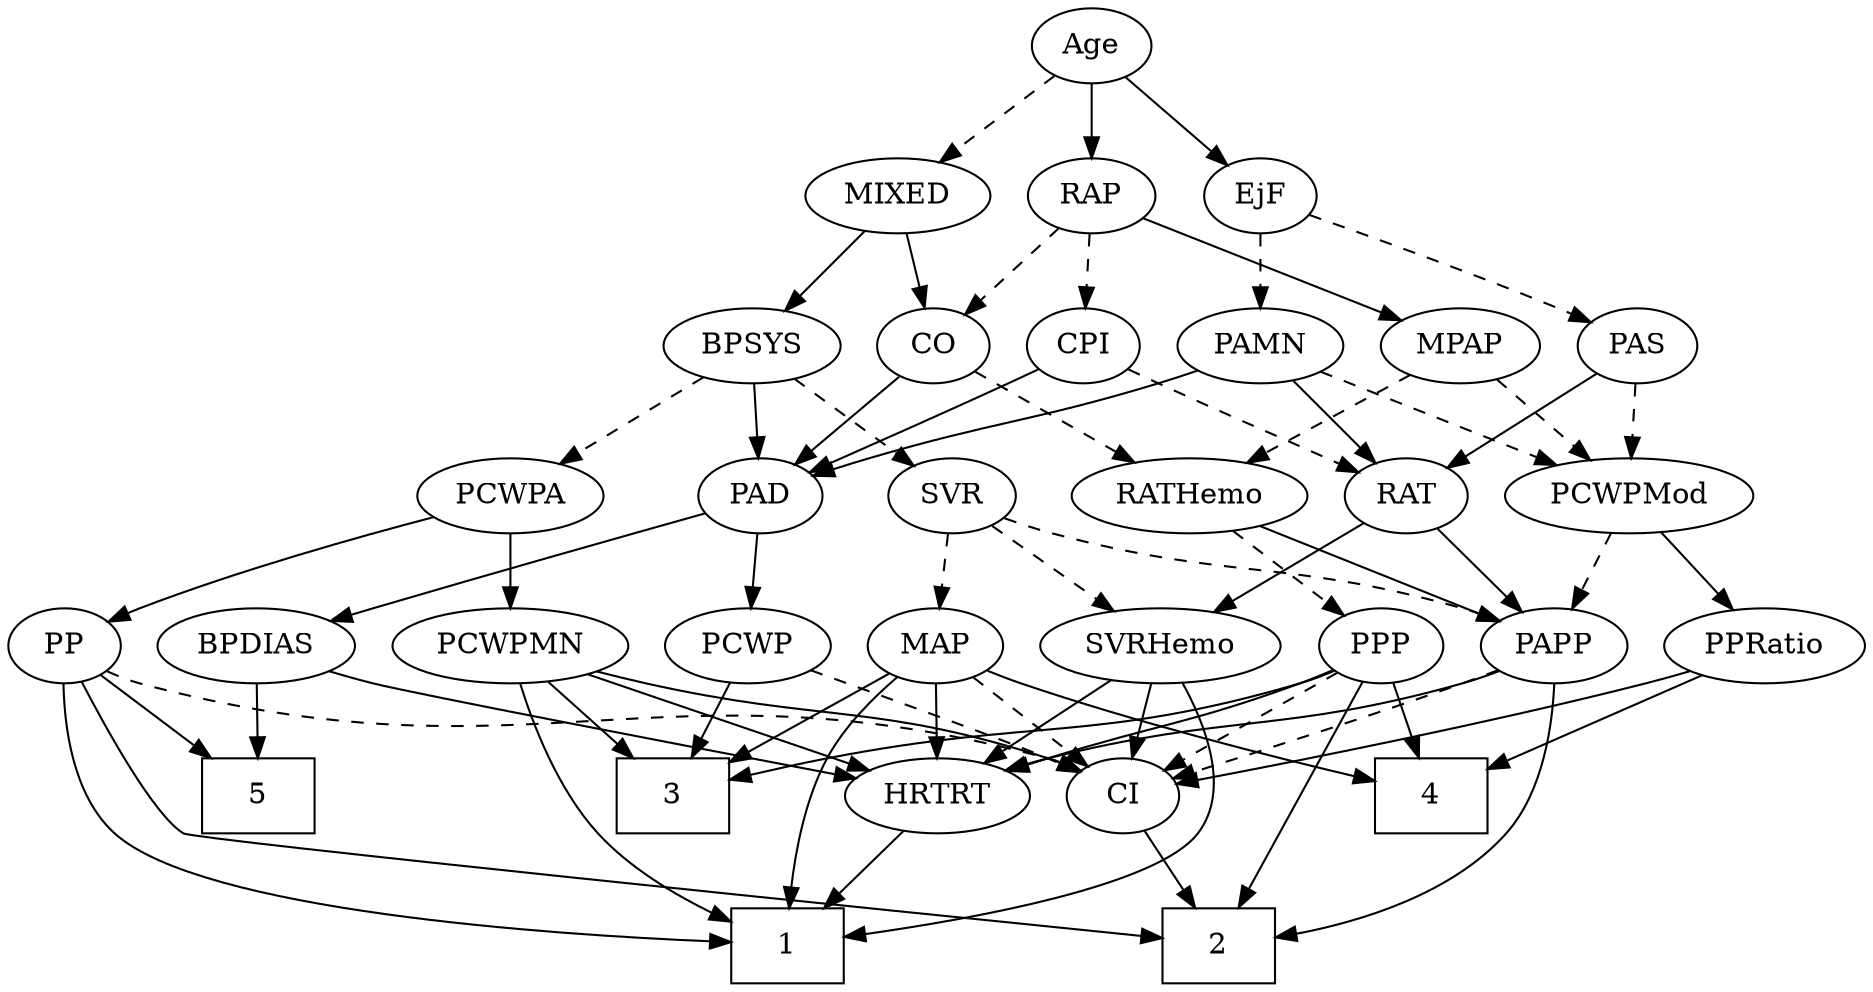 strict digraph {
	graph [bb="0,0,810.65,468"];
	node [label="\N"];
	1	[height=0.5,
		pos="340,18",
		shape=box,
		width=0.75];
	2	[height=0.5,
		pos="539,18",
		shape=box,
		width=0.75];
	3	[height=0.5,
		pos="285,90",
		shape=box,
		width=0.75];
	4	[height=0.5,
		pos="641,90",
		shape=box,
		width=0.75];
	5	[height=0.5,
		pos="117,90",
		shape=box,
		width=0.75];
	Age	[height=0.5,
		pos="484,450",
		width=0.75];
	EjF	[height=0.5,
		pos="561,378",
		width=0.75];
	Age -> EjF	[pos="e,545.7,392.91 499.58,434.83 510.61,424.81 525.59,411.19 537.99,399.92",
		style=solid];
	RAP	[height=0.5,
		pos="484,378",
		width=0.77632];
	Age -> RAP	[pos="e,484,396.1 484,431.7 484,423.98 484,414.71 484,406.11",
		style=solid];
	MIXED	[height=0.5,
		pos="398,378",
		width=1.1193];
	Age -> MIXED	[pos="e,416.62,394.16 467.42,435.5 455.26,425.61 438.5,411.96 424.49,400.56",
		style=dashed];
	PAS	[height=0.5,
		pos="730,306",
		width=0.75];
	EjF -> PAS	[pos="e,708.78,317.29 584.25,368.24 610.93,358.06 655.93,340.55 694,324 695.81,323.21 697.66,322.39 699.52,321.55",
		style=dashed];
	PAMN	[height=0.5,
		pos="561,306",
		width=1.011];
	EjF -> PAMN	[pos="e,561,324.1 561,359.7 561,351.98 561,342.71 561,334.11",
		style=dashed];
	MPAP	[height=0.5,
		pos="650,306",
		width=0.97491];
	RAP -> MPAP	[pos="e,623.71,318.08 506.73,367.41 534.42,355.74 581.5,335.88 614.1,322.14",
		style=solid];
	CO	[height=0.5,
		pos="408,306",
		width=0.75];
	RAP -> CO	[pos="e,423.36,321.14 468.62,362.83 457.8,352.87 443.14,339.37 430.95,328.14",
		style=dashed];
	CPI	[height=0.5,
		pos="480,306",
		width=0.75];
	RAP -> CPI	[pos="e,480.98,324.1 483.01,359.7 482.57,351.98 482.04,342.71 481.55,334.11",
		style=dashed];
	BPSYS	[height=0.5,
		pos="325,306",
		width=1.0471];
	MIXED -> BPSYS	[pos="e,341.16,322.49 381.8,361.46 372.06,352.13 359.51,340.09 348.67,329.7",
		style=solid];
	MIXED -> CO	[pos="e,405.56,324.1 400.47,359.7 401.57,351.98 402.9,342.71 404.13,334.11",
		style=solid];
	RATHemo	[height=0.5,
		pos="533,234",
		width=1.3721];
	MPAP -> RATHemo	[pos="e,557.74,249.8 627.99,291.83 610.66,281.46 586.2,266.83 566.45,255.01",
		style=dashed];
	PCWPMod	[height=0.5,
		pos="725,234",
		width=1.4443];
	MPAP -> PCWPMod	[pos="e,707.71,251.13 666.27,289.81 676.22,280.53 689.12,268.48 700.31,258.05",
		style=dashed];
	PAD	[height=0.5,
		pos="331,234",
		width=0.79437];
	BPSYS -> PAD	[pos="e,329.53,252.1 326.48,287.7 327.14,279.98 327.94,270.71 328.68,262.11",
		style=solid];
	SVR	[height=0.5,
		pos="421,234",
		width=0.77632];
	BPSYS -> SVR	[pos="e,403.08,248.07 344.89,290.5 359.35,279.95 379.06,265.58 394.8,254.1",
		style=dashed];
	PCWPA	[height=0.5,
		pos="224,234",
		width=1.1555];
	BPSYS -> PCWPA	[pos="e,245.1,249.63 304.56,290.83 289.97,280.72 270.12,266.96 253.77,255.63",
		style=dashed];
	BPDIAS	[height=0.5,
		pos="114,162",
		width=1.1735];
	PAD -> BPDIAS	[pos="e,146.08,173.76 305.94,225.11 273.41,214.84 214.9,196.28 165,180 161.94,179 158.78,177.96 155.6,176.91",
		style=solid];
	PCWP	[height=0.5,
		pos="327,162",
		width=0.97491];
	PAD -> PCWP	[pos="e,327.98,180.1 330.01,215.7 329.57,207.98 329.04,198.71 328.55,190.11",
		style=solid];
	CO -> PAD	[pos="e,346.56,249.14 392.42,290.83 381.46,280.87 366.61,267.37 354.25,256.14",
		style=solid];
	CO -> RATHemo	[pos="e,506.88,249.63 428.08,293.75 446.89,283.22 475.39,267.26 497.94,254.63",
		style=dashed];
	RAT	[height=0.5,
		pos="628,234",
		width=0.75827];
	PAS -> RAT	[pos="e,646.42,247.64 711.76,292.49 695.91,281.6 672.72,265.69 654.76,253.37",
		style=solid];
	PAS -> PCWPMod	[pos="e,726.22,252.1 728.76,287.7 728.21,279.98 727.55,270.71 726.94,262.11",
		style=dashed];
	PAMN -> PAD	[pos="e,355.74,243.18 533.54,294.15 527.78,292.01 521.72,289.86 516,288 458.16,269.23 442.3,269.29 384,252 378.07,250.24 371.78,248.3 \
365.7,246.37",
		style=solid];
	PAMN -> RAT	[pos="e,614.09,249.54 575.87,289.46 585.05,279.87 596.97,267.42 607.1,256.84",
		style=solid];
	PAMN -> PCWPMod	[pos="e,693.53,248.43 587.71,293.6 613.84,282.45 653.98,265.31 684.12,252.45",
		style=dashed];
	PPP	[height=0.5,
		pos="605,162",
		width=0.75];
	RATHemo -> PPP	[pos="e,590.34,177.25 549.7,216.76 559.59,207.14 572.25,194.84 582.96,184.43",
		style=dashed];
	PAPP	[height=0.5,
		pos="682,162",
		width=0.88464];
	RATHemo -> PAPP	[pos="e,658.38,174.1 562.08,219.34 587.12,207.57 623.24,190.61 649.28,178.37",
		style=solid];
	CPI -> PAD	[pos="e,353.52,245.54 458.68,294.92 453.86,292.64 448.75,290.24 444,288 416.55,275.08 385.33,260.44 362.67,249.83",
		style=solid];
	CPI -> RAT	[pos="e,606.45,245.19 501.52,294.82 526.73,282.9 568.68,263.06 597.3,249.52",
		style=dashed];
	SVRHemo	[height=0.5,
		pos="510,162",
		width=1.3902];
	RAT -> SVRHemo	[pos="e,534.74,177.68 608.25,221.28 590.57,210.79 564.28,195.2 543.34,182.78",
		style=solid];
	RAT -> PAPP	[pos="e,669.67,178.98 639.98,217.46 646.88,208.53 655.69,197.11 663.46,187.04",
		style=solid];
	SVR -> SVRHemo	[pos="e,490.1,178.65 438.16,219.5 450.57,209.74 467.62,196.33 482,185.02",
		style=dashed];
	MAP	[height=0.5,
		pos="411,162",
		width=0.84854];
	SVR -> MAP	[pos="e,413.47,180.28 418.58,216.05 417.48,208.35 416.15,199.03 414.91,190.36",
		style=dashed];
	SVR -> PAPP	[pos="e,657.55,173.98 445.32,224.82 454.56,221.85 465.21,218.6 475,216 547.97,196.65 568.95,202.55 641,180 643.3,179.28 645.64,178.49 \
647.99,177.64",
		style=dashed];
	PPRatio	[height=0.5,
		pos="771,162",
		width=1.1013];
	PCWPMod -> PPRatio	[pos="e,759.97,179.79 736.14,216.05 741.62,207.71 748.33,197.49 754.41,188.25",
		style=solid];
	PCWPMod -> PAPP	[pos="e,692.02,179.31 714.59,216.05 709.39,207.59 703,197.19 697.26,187.84",
		style=dashed];
	PCWPMN	[height=0.5,
		pos="224,162",
		width=1.3902];
	PCWPA -> PCWPMN	[pos="e,224,180.1 224,215.7 224,207.98 224,198.71 224,190.11",
		style=solid];
	PP	[height=0.5,
		pos="27,162",
		width=0.75];
	PCWPA -> PP	[pos="e,48.129,173.51 190.27,223.22 157.39,213.38 106.18,197.23 63,180 61.17,179.27 59.302,178.49 57.426,177.69",
		style=solid];
	PCWPMN -> 1	[pos="e,312.66,28.427 225.02,143.89 226.96,124.61 232.6,93.196 249,72 262.88,54.065 284.67,41.067 303.45,32.433",
		style=solid];
	PCWPMN -> 3	[pos="e,269.8,108.45 238.46,144.41 245.83,135.95 254.96,125.47 263.17,116.05",
		style=solid];
	CI	[height=0.5,
		pos="493,90",
		width=0.75];
	PCWPMN -> CI	[pos="e,472.41,101.75 261.02,149.86 268.28,147.81 275.86,145.76 283,144 359.66,125.05 382.1,133.04 457,108 458.92,107.36 460.87,106.64 \
462.82,105.88",
		style=solid];
	HRTRT	[height=0.5,
		pos="408,90",
		width=1.1013];
	PCWPMN -> HRTRT	[pos="e,378.57,102.2 257.32,148.32 288.8,136.35 336.02,118.38 369.19,105.77",
		style=solid];
	SVRHemo -> 1	[pos="e,367.31,22.608 520.88,144.18 531.84,124.87 545.04,93.152 529,72 510.74,47.915 427.04,31.761 377.36,24.111",
		style=solid];
	SVRHemo -> CI	[pos="e,497.2,108.28 505.88,144.05 503.99,136.26 501.7,126.82 499.58,118.08",
		style=solid];
	SVRHemo -> HRTRT	[pos="e,429.04,105.44 487.87,145.81 473.14,135.7 453.61,122.3 437.55,111.28",
		style=solid];
	BPDIAS -> 5	[pos="e,116.27,108.1 114.74,143.7 115.07,135.98 115.47,126.71 115.84,118.11",
		style=solid];
	BPDIAS -> HRTRT	[pos="e,372.58,98.238 145.4,149.95 151.84,147.85 158.61,145.76 165,144 201.7,133.91 303.1,112.58 362.68,100.28",
		style=solid];
	MAP -> 1	[pos="e,340.82,36.038 392.9,147.16 381.46,137.44 367.3,123.44 359,108 348.68,88.804 343.97,64.457 341.81,46.082",
		style=solid];
	MAP -> 3	[pos="e,312.2,106.11 389.63,149.13 370.87,138.7 343.19,123.33 321.02,111.01",
		style=solid];
	MAP -> 4	[pos="e,613.91,97.378 434.49,150.42 439.86,148.16 445.59,145.9 451,144 503.36,125.66 565.55,109.3 604.15,99.767",
		style=solid];
	MAP -> CI	[pos="e,476.99,104.67 427.59,146.83 439.53,136.64 455.81,122.75 469.14,111.37",
		style=dashed];
	MAP -> HRTRT	[pos="e,408.73,108.1 410.26,143.7 409.93,135.98 409.53,126.71 409.16,118.11",
		style=solid];
	PP -> 1	[pos="e,312.99,20.219 25.89,143.91 25.587,123.73 28.425,90.58 48,72 84.167,37.672 232.58,24.955 302.82,20.794",
		style=solid];
	PP -> 2	[pos="e,512,21.802 32.175,143.96 39.452,123.19 54.834,88.783 81,72 89.874,66.308 394.49,34.073 501.94,22.852",
		style=solid];
	PP -> 5	[pos="e,95.037,108.08 43.928,147.83 56.017,138.43 72.606,125.53 86.922,114.39",
		style=solid];
	PP -> CI	[pos="e,472.53,102.17 47.466,149.83 52.425,147.55 57.799,145.42 63,144 232.65,97.751 287.35,154.25 457,108 458.95,107.47 460.93,106.84 \
462.89,106.13",
		style=dashed];
	PPP -> 2	[pos="e,547.1,36.425 597.43,144.71 586.17,120.49 564.9,74.731 551.37,45.609",
		style=solid];
	PPP -> 3	[pos="e,312.33,97.664 584.45,150.12 579.49,147.83 574.14,145.62 569,144 478.69,115.52 451.85,126.61 359,108 347,105.6 333.98,102.7 322.25,\
99.986",
		style=solid];
	PPP -> 4	[pos="e,632.19,108.12 613.35,144.76 617.54,136.61 622.73,126.53 627.47,117.31",
		style=solid];
	PPP -> CI	[pos="e,512.09,102.93 586,149.13 568.06,137.91 540.95,120.97 520.62,108.26",
		style=dashed];
	PPP -> HRTRT	[pos="e,438.28,101.63 583.88,150.47 579.04,148.21 573.89,145.93 569,144 520.37,124.8 506.59,124.57 457,108 454.06,107.02 451.03,105.99 \
447.98,104.96",
		style=solid];
	PPRatio -> 4	[pos="e,668.36,105.73 746.24,147.67 726.78,137.19 699.37,122.43 677.4,110.6",
		style=solid];
	PPRatio -> CI	[pos="e,518.77,95.94 741.47,149.95 735.4,147.84 729.03,145.76 723,144 655.11,124.23 574.24,107.03 528.74,97.919",
		style=solid];
	PCWP -> 3	[pos="e,295.47,108.45 317.05,144.41 312.17,136.28 306.18,126.31 300.71,117.18",
		style=solid];
	PCWP -> CI	[pos="e,471.77,101.26 354.07,150.46 380.49,140.05 421.75,123.5 457,108 458.8,107.21 460.65,106.38 462.51,105.54",
		style=dashed];
	CI -> 2	[pos="e,527.64,36.292 503.44,73.116 508.96,64.716 515.87,54.196 522.13,44.671",
		style=solid];
	PAPP -> 2	[pos="e,566.27,20.956 686.06,144.13 689.69,124.77 692.32,93.006 677,72 653.73,40.098 608.59,27.398 576.27,22.343",
		style=solid];
	PAPP -> CI	[pos="e,516.46,99.001 657.36,150.55 651.99,148.34 646.32,146.05 641,144 601.77,128.85 556.15,112.74 526.04,102.31",
		style=dashed];
	PAPP -> HRTRT	[pos="e,437.59,102.02 658.01,150.12 652.5,147.88 646.61,145.69 641,144 561.23,119.92 537.45,129.71 457,108 453.83,107.14 450.56,106.19 \
447.3,105.17",
		style=solid];
	HRTRT -> 1	[pos="e,356.8,36.292 392.57,73.116 384.08,64.373 373.35,53.334 363.81,43.51",
		style=solid];
}
